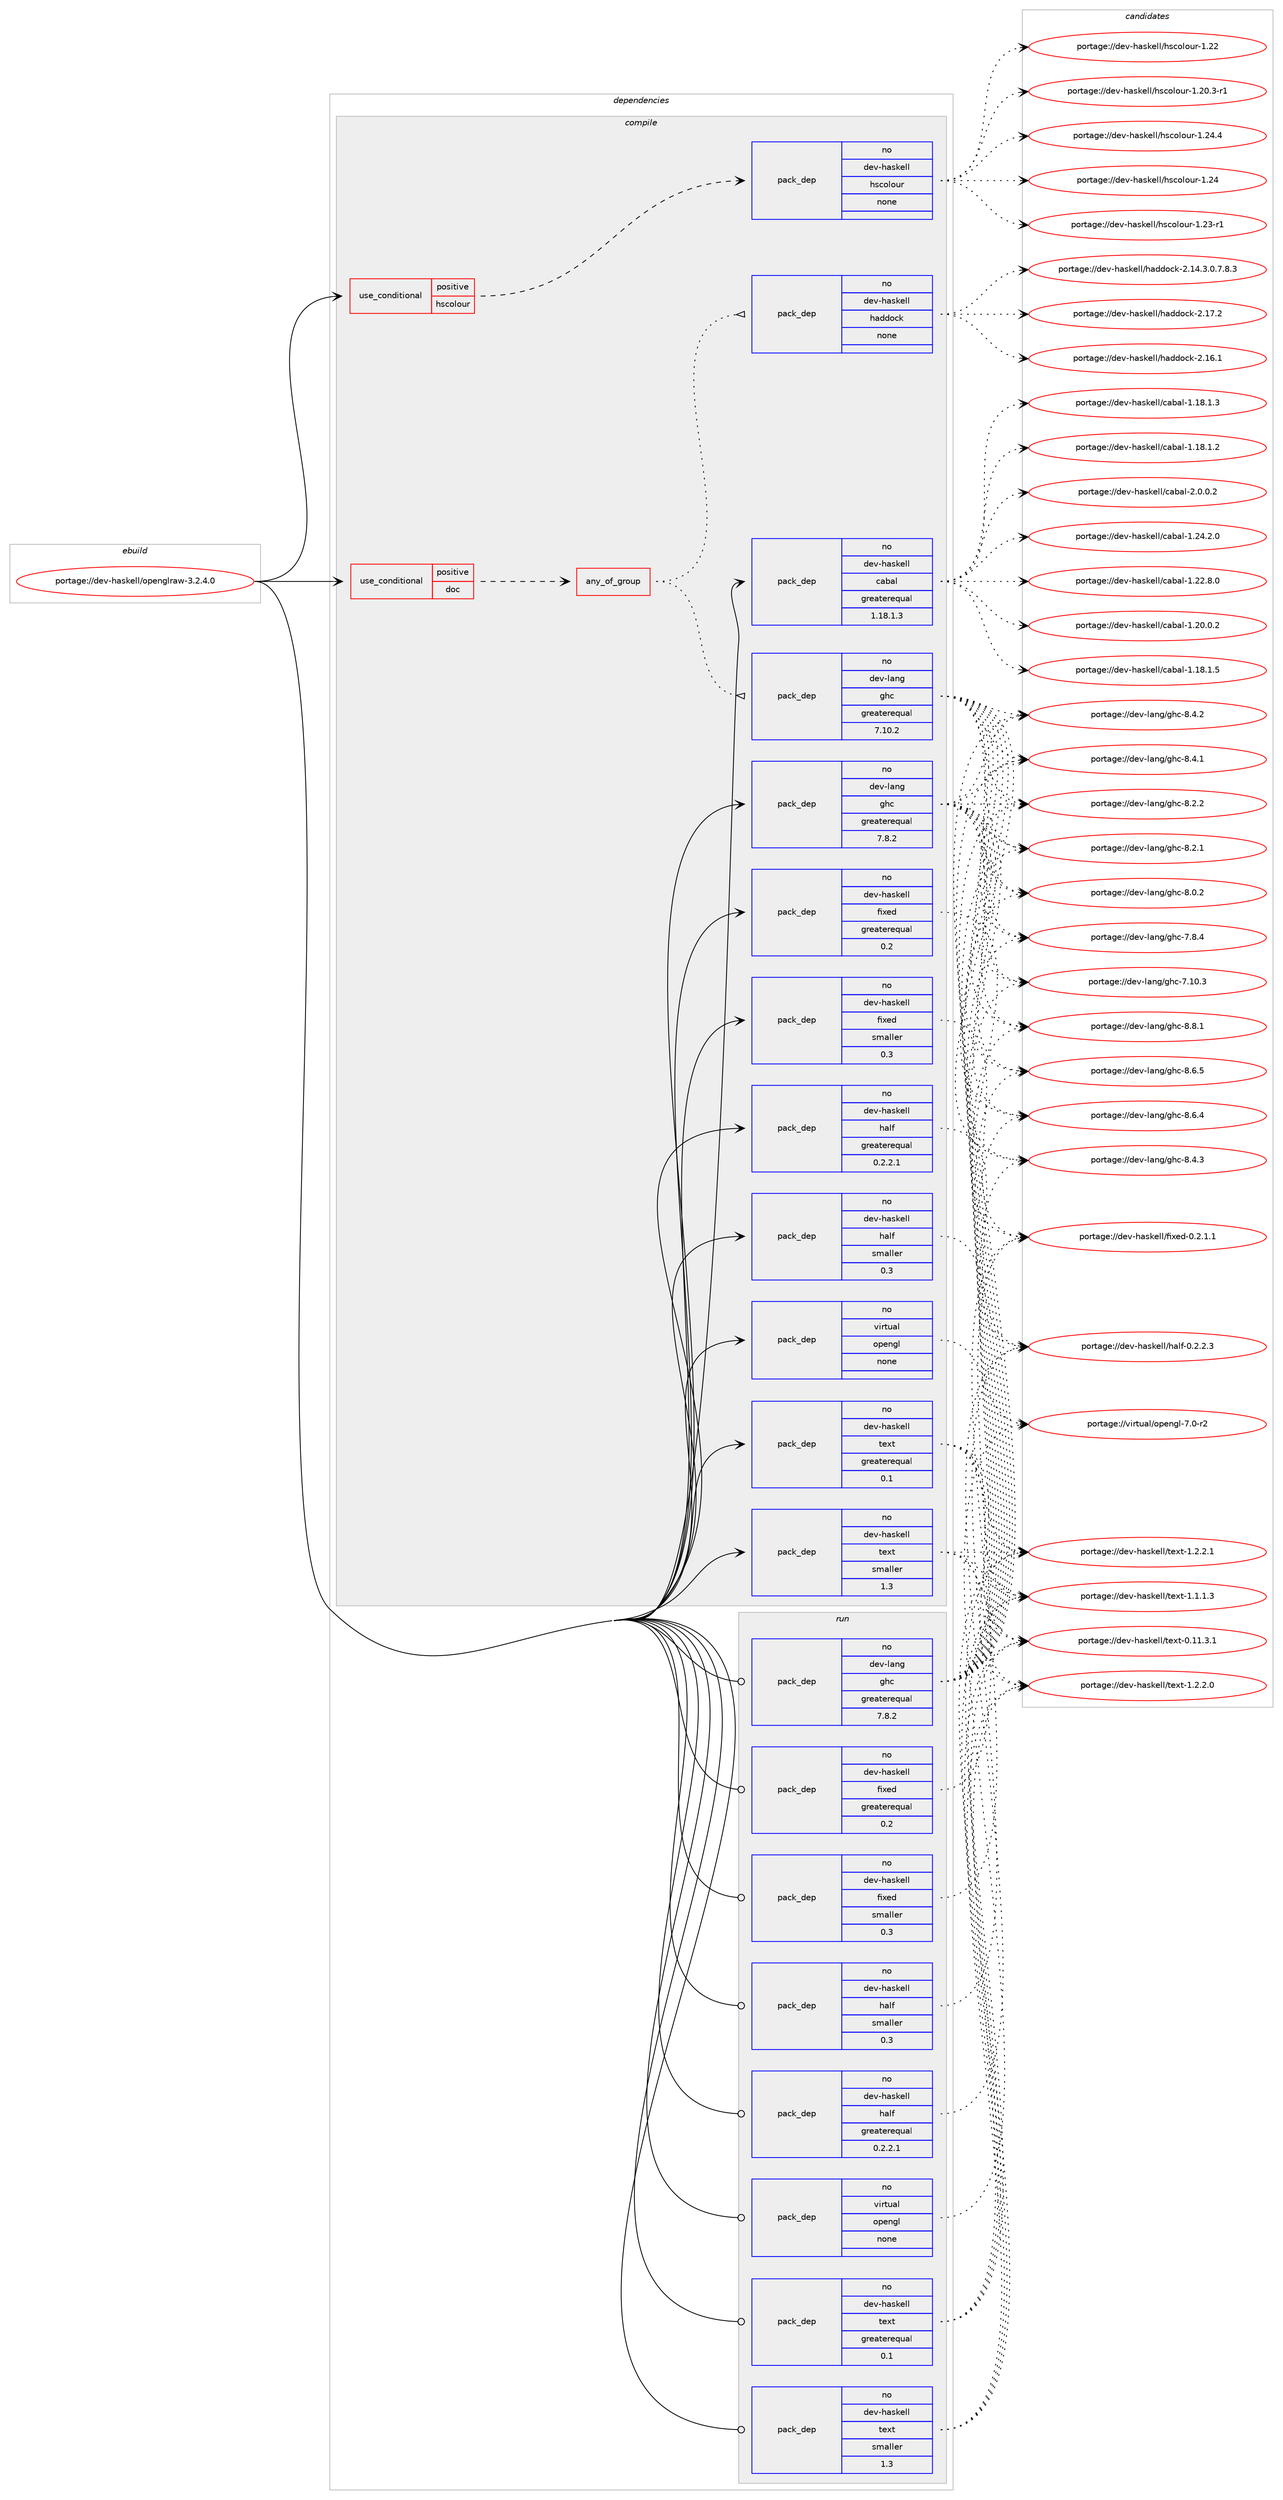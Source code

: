 digraph prolog {

# *************
# Graph options
# *************

newrank=true;
concentrate=true;
compound=true;
graph [rankdir=LR,fontname=Helvetica,fontsize=10,ranksep=1.5];#, ranksep=2.5, nodesep=0.2];
edge  [arrowhead=vee];
node  [fontname=Helvetica,fontsize=10];

# **********
# The ebuild
# **********

subgraph cluster_leftcol {
color=gray;
label=<<i>ebuild</i>>;
id [label="portage://dev-haskell/openglraw-3.2.4.0", color=red, width=4, href="../dev-haskell/openglraw-3.2.4.0.svg"];
}

# ****************
# The dependencies
# ****************

subgraph cluster_midcol {
color=gray;
label=<<i>dependencies</i>>;
subgraph cluster_compile {
fillcolor="#eeeeee";
style=filled;
label=<<i>compile</i>>;
subgraph cond132462 {
dependency550223 [label=<<TABLE BORDER="0" CELLBORDER="1" CELLSPACING="0" CELLPADDING="4"><TR><TD ROWSPAN="3" CELLPADDING="10">use_conditional</TD></TR><TR><TD>positive</TD></TR><TR><TD>doc</TD></TR></TABLE>>, shape=none, color=red];
subgraph any5972 {
dependency550224 [label=<<TABLE BORDER="0" CELLBORDER="1" CELLSPACING="0" CELLPADDING="4"><TR><TD CELLPADDING="10">any_of_group</TD></TR></TABLE>>, shape=none, color=red];subgraph pack411552 {
dependency550225 [label=<<TABLE BORDER="0" CELLBORDER="1" CELLSPACING="0" CELLPADDING="4" WIDTH="220"><TR><TD ROWSPAN="6" CELLPADDING="30">pack_dep</TD></TR><TR><TD WIDTH="110">no</TD></TR><TR><TD>dev-haskell</TD></TR><TR><TD>haddock</TD></TR><TR><TD>none</TD></TR><TR><TD></TD></TR></TABLE>>, shape=none, color=blue];
}
dependency550224:e -> dependency550225:w [weight=20,style="dotted",arrowhead="oinv"];
subgraph pack411553 {
dependency550226 [label=<<TABLE BORDER="0" CELLBORDER="1" CELLSPACING="0" CELLPADDING="4" WIDTH="220"><TR><TD ROWSPAN="6" CELLPADDING="30">pack_dep</TD></TR><TR><TD WIDTH="110">no</TD></TR><TR><TD>dev-lang</TD></TR><TR><TD>ghc</TD></TR><TR><TD>greaterequal</TD></TR><TR><TD>7.10.2</TD></TR></TABLE>>, shape=none, color=blue];
}
dependency550224:e -> dependency550226:w [weight=20,style="dotted",arrowhead="oinv"];
}
dependency550223:e -> dependency550224:w [weight=20,style="dashed",arrowhead="vee"];
}
id:e -> dependency550223:w [weight=20,style="solid",arrowhead="vee"];
subgraph cond132463 {
dependency550227 [label=<<TABLE BORDER="0" CELLBORDER="1" CELLSPACING="0" CELLPADDING="4"><TR><TD ROWSPAN="3" CELLPADDING="10">use_conditional</TD></TR><TR><TD>positive</TD></TR><TR><TD>hscolour</TD></TR></TABLE>>, shape=none, color=red];
subgraph pack411554 {
dependency550228 [label=<<TABLE BORDER="0" CELLBORDER="1" CELLSPACING="0" CELLPADDING="4" WIDTH="220"><TR><TD ROWSPAN="6" CELLPADDING="30">pack_dep</TD></TR><TR><TD WIDTH="110">no</TD></TR><TR><TD>dev-haskell</TD></TR><TR><TD>hscolour</TD></TR><TR><TD>none</TD></TR><TR><TD></TD></TR></TABLE>>, shape=none, color=blue];
}
dependency550227:e -> dependency550228:w [weight=20,style="dashed",arrowhead="vee"];
}
id:e -> dependency550227:w [weight=20,style="solid",arrowhead="vee"];
subgraph pack411555 {
dependency550229 [label=<<TABLE BORDER="0" CELLBORDER="1" CELLSPACING="0" CELLPADDING="4" WIDTH="220"><TR><TD ROWSPAN="6" CELLPADDING="30">pack_dep</TD></TR><TR><TD WIDTH="110">no</TD></TR><TR><TD>dev-haskell</TD></TR><TR><TD>cabal</TD></TR><TR><TD>greaterequal</TD></TR><TR><TD>1.18.1.3</TD></TR></TABLE>>, shape=none, color=blue];
}
id:e -> dependency550229:w [weight=20,style="solid",arrowhead="vee"];
subgraph pack411556 {
dependency550230 [label=<<TABLE BORDER="0" CELLBORDER="1" CELLSPACING="0" CELLPADDING="4" WIDTH="220"><TR><TD ROWSPAN="6" CELLPADDING="30">pack_dep</TD></TR><TR><TD WIDTH="110">no</TD></TR><TR><TD>dev-haskell</TD></TR><TR><TD>fixed</TD></TR><TR><TD>greaterequal</TD></TR><TR><TD>0.2</TD></TR></TABLE>>, shape=none, color=blue];
}
id:e -> dependency550230:w [weight=20,style="solid",arrowhead="vee"];
subgraph pack411557 {
dependency550231 [label=<<TABLE BORDER="0" CELLBORDER="1" CELLSPACING="0" CELLPADDING="4" WIDTH="220"><TR><TD ROWSPAN="6" CELLPADDING="30">pack_dep</TD></TR><TR><TD WIDTH="110">no</TD></TR><TR><TD>dev-haskell</TD></TR><TR><TD>fixed</TD></TR><TR><TD>smaller</TD></TR><TR><TD>0.3</TD></TR></TABLE>>, shape=none, color=blue];
}
id:e -> dependency550231:w [weight=20,style="solid",arrowhead="vee"];
subgraph pack411558 {
dependency550232 [label=<<TABLE BORDER="0" CELLBORDER="1" CELLSPACING="0" CELLPADDING="4" WIDTH="220"><TR><TD ROWSPAN="6" CELLPADDING="30">pack_dep</TD></TR><TR><TD WIDTH="110">no</TD></TR><TR><TD>dev-haskell</TD></TR><TR><TD>half</TD></TR><TR><TD>greaterequal</TD></TR><TR><TD>0.2.2.1</TD></TR></TABLE>>, shape=none, color=blue];
}
id:e -> dependency550232:w [weight=20,style="solid",arrowhead="vee"];
subgraph pack411559 {
dependency550233 [label=<<TABLE BORDER="0" CELLBORDER="1" CELLSPACING="0" CELLPADDING="4" WIDTH="220"><TR><TD ROWSPAN="6" CELLPADDING="30">pack_dep</TD></TR><TR><TD WIDTH="110">no</TD></TR><TR><TD>dev-haskell</TD></TR><TR><TD>half</TD></TR><TR><TD>smaller</TD></TR><TR><TD>0.3</TD></TR></TABLE>>, shape=none, color=blue];
}
id:e -> dependency550233:w [weight=20,style="solid",arrowhead="vee"];
subgraph pack411560 {
dependency550234 [label=<<TABLE BORDER="0" CELLBORDER="1" CELLSPACING="0" CELLPADDING="4" WIDTH="220"><TR><TD ROWSPAN="6" CELLPADDING="30">pack_dep</TD></TR><TR><TD WIDTH="110">no</TD></TR><TR><TD>dev-haskell</TD></TR><TR><TD>text</TD></TR><TR><TD>greaterequal</TD></TR><TR><TD>0.1</TD></TR></TABLE>>, shape=none, color=blue];
}
id:e -> dependency550234:w [weight=20,style="solid",arrowhead="vee"];
subgraph pack411561 {
dependency550235 [label=<<TABLE BORDER="0" CELLBORDER="1" CELLSPACING="0" CELLPADDING="4" WIDTH="220"><TR><TD ROWSPAN="6" CELLPADDING="30">pack_dep</TD></TR><TR><TD WIDTH="110">no</TD></TR><TR><TD>dev-haskell</TD></TR><TR><TD>text</TD></TR><TR><TD>smaller</TD></TR><TR><TD>1.3</TD></TR></TABLE>>, shape=none, color=blue];
}
id:e -> dependency550235:w [weight=20,style="solid",arrowhead="vee"];
subgraph pack411562 {
dependency550236 [label=<<TABLE BORDER="0" CELLBORDER="1" CELLSPACING="0" CELLPADDING="4" WIDTH="220"><TR><TD ROWSPAN="6" CELLPADDING="30">pack_dep</TD></TR><TR><TD WIDTH="110">no</TD></TR><TR><TD>dev-lang</TD></TR><TR><TD>ghc</TD></TR><TR><TD>greaterequal</TD></TR><TR><TD>7.8.2</TD></TR></TABLE>>, shape=none, color=blue];
}
id:e -> dependency550236:w [weight=20,style="solid",arrowhead="vee"];
subgraph pack411563 {
dependency550237 [label=<<TABLE BORDER="0" CELLBORDER="1" CELLSPACING="0" CELLPADDING="4" WIDTH="220"><TR><TD ROWSPAN="6" CELLPADDING="30">pack_dep</TD></TR><TR><TD WIDTH="110">no</TD></TR><TR><TD>virtual</TD></TR><TR><TD>opengl</TD></TR><TR><TD>none</TD></TR><TR><TD></TD></TR></TABLE>>, shape=none, color=blue];
}
id:e -> dependency550237:w [weight=20,style="solid",arrowhead="vee"];
}
subgraph cluster_compileandrun {
fillcolor="#eeeeee";
style=filled;
label=<<i>compile and run</i>>;
}
subgraph cluster_run {
fillcolor="#eeeeee";
style=filled;
label=<<i>run</i>>;
subgraph pack411564 {
dependency550238 [label=<<TABLE BORDER="0" CELLBORDER="1" CELLSPACING="0" CELLPADDING="4" WIDTH="220"><TR><TD ROWSPAN="6" CELLPADDING="30">pack_dep</TD></TR><TR><TD WIDTH="110">no</TD></TR><TR><TD>dev-haskell</TD></TR><TR><TD>fixed</TD></TR><TR><TD>greaterequal</TD></TR><TR><TD>0.2</TD></TR></TABLE>>, shape=none, color=blue];
}
id:e -> dependency550238:w [weight=20,style="solid",arrowhead="odot"];
subgraph pack411565 {
dependency550239 [label=<<TABLE BORDER="0" CELLBORDER="1" CELLSPACING="0" CELLPADDING="4" WIDTH="220"><TR><TD ROWSPAN="6" CELLPADDING="30">pack_dep</TD></TR><TR><TD WIDTH="110">no</TD></TR><TR><TD>dev-haskell</TD></TR><TR><TD>fixed</TD></TR><TR><TD>smaller</TD></TR><TR><TD>0.3</TD></TR></TABLE>>, shape=none, color=blue];
}
id:e -> dependency550239:w [weight=20,style="solid",arrowhead="odot"];
subgraph pack411566 {
dependency550240 [label=<<TABLE BORDER="0" CELLBORDER="1" CELLSPACING="0" CELLPADDING="4" WIDTH="220"><TR><TD ROWSPAN="6" CELLPADDING="30">pack_dep</TD></TR><TR><TD WIDTH="110">no</TD></TR><TR><TD>dev-haskell</TD></TR><TR><TD>half</TD></TR><TR><TD>greaterequal</TD></TR><TR><TD>0.2.2.1</TD></TR></TABLE>>, shape=none, color=blue];
}
id:e -> dependency550240:w [weight=20,style="solid",arrowhead="odot"];
subgraph pack411567 {
dependency550241 [label=<<TABLE BORDER="0" CELLBORDER="1" CELLSPACING="0" CELLPADDING="4" WIDTH="220"><TR><TD ROWSPAN="6" CELLPADDING="30">pack_dep</TD></TR><TR><TD WIDTH="110">no</TD></TR><TR><TD>dev-haskell</TD></TR><TR><TD>half</TD></TR><TR><TD>smaller</TD></TR><TR><TD>0.3</TD></TR></TABLE>>, shape=none, color=blue];
}
id:e -> dependency550241:w [weight=20,style="solid",arrowhead="odot"];
subgraph pack411568 {
dependency550242 [label=<<TABLE BORDER="0" CELLBORDER="1" CELLSPACING="0" CELLPADDING="4" WIDTH="220"><TR><TD ROWSPAN="6" CELLPADDING="30">pack_dep</TD></TR><TR><TD WIDTH="110">no</TD></TR><TR><TD>dev-haskell</TD></TR><TR><TD>text</TD></TR><TR><TD>greaterequal</TD></TR><TR><TD>0.1</TD></TR></TABLE>>, shape=none, color=blue];
}
id:e -> dependency550242:w [weight=20,style="solid",arrowhead="odot"];
subgraph pack411569 {
dependency550243 [label=<<TABLE BORDER="0" CELLBORDER="1" CELLSPACING="0" CELLPADDING="4" WIDTH="220"><TR><TD ROWSPAN="6" CELLPADDING="30">pack_dep</TD></TR><TR><TD WIDTH="110">no</TD></TR><TR><TD>dev-haskell</TD></TR><TR><TD>text</TD></TR><TR><TD>smaller</TD></TR><TR><TD>1.3</TD></TR></TABLE>>, shape=none, color=blue];
}
id:e -> dependency550243:w [weight=20,style="solid",arrowhead="odot"];
subgraph pack411570 {
dependency550244 [label=<<TABLE BORDER="0" CELLBORDER="1" CELLSPACING="0" CELLPADDING="4" WIDTH="220"><TR><TD ROWSPAN="6" CELLPADDING="30">pack_dep</TD></TR><TR><TD WIDTH="110">no</TD></TR><TR><TD>dev-lang</TD></TR><TR><TD>ghc</TD></TR><TR><TD>greaterequal</TD></TR><TR><TD>7.8.2</TD></TR></TABLE>>, shape=none, color=blue];
}
id:e -> dependency550244:w [weight=20,style="solid",arrowhead="odot"];
subgraph pack411571 {
dependency550245 [label=<<TABLE BORDER="0" CELLBORDER="1" CELLSPACING="0" CELLPADDING="4" WIDTH="220"><TR><TD ROWSPAN="6" CELLPADDING="30">pack_dep</TD></TR><TR><TD WIDTH="110">no</TD></TR><TR><TD>virtual</TD></TR><TR><TD>opengl</TD></TR><TR><TD>none</TD></TR><TR><TD></TD></TR></TABLE>>, shape=none, color=blue];
}
id:e -> dependency550245:w [weight=20,style="solid",arrowhead="odot"];
}
}

# **************
# The candidates
# **************

subgraph cluster_choices {
rank=same;
color=gray;
label=<<i>candidates</i>>;

subgraph choice411552 {
color=black;
nodesep=1;
choice100101118451049711510710110810847104971001001119910745504649554650 [label="portage://dev-haskell/haddock-2.17.2", color=red, width=4,href="../dev-haskell/haddock-2.17.2.svg"];
choice100101118451049711510710110810847104971001001119910745504649544649 [label="portage://dev-haskell/haddock-2.16.1", color=red, width=4,href="../dev-haskell/haddock-2.16.1.svg"];
choice1001011184510497115107101108108471049710010011199107455046495246514648465546564651 [label="portage://dev-haskell/haddock-2.14.3.0.7.8.3", color=red, width=4,href="../dev-haskell/haddock-2.14.3.0.7.8.3.svg"];
dependency550225:e -> choice100101118451049711510710110810847104971001001119910745504649554650:w [style=dotted,weight="100"];
dependency550225:e -> choice100101118451049711510710110810847104971001001119910745504649544649:w [style=dotted,weight="100"];
dependency550225:e -> choice1001011184510497115107101108108471049710010011199107455046495246514648465546564651:w [style=dotted,weight="100"];
}
subgraph choice411553 {
color=black;
nodesep=1;
choice10010111845108971101034710310499455646564649 [label="portage://dev-lang/ghc-8.8.1", color=red, width=4,href="../dev-lang/ghc-8.8.1.svg"];
choice10010111845108971101034710310499455646544653 [label="portage://dev-lang/ghc-8.6.5", color=red, width=4,href="../dev-lang/ghc-8.6.5.svg"];
choice10010111845108971101034710310499455646544652 [label="portage://dev-lang/ghc-8.6.4", color=red, width=4,href="../dev-lang/ghc-8.6.4.svg"];
choice10010111845108971101034710310499455646524651 [label="portage://dev-lang/ghc-8.4.3", color=red, width=4,href="../dev-lang/ghc-8.4.3.svg"];
choice10010111845108971101034710310499455646524650 [label="portage://dev-lang/ghc-8.4.2", color=red, width=4,href="../dev-lang/ghc-8.4.2.svg"];
choice10010111845108971101034710310499455646524649 [label="portage://dev-lang/ghc-8.4.1", color=red, width=4,href="../dev-lang/ghc-8.4.1.svg"];
choice10010111845108971101034710310499455646504650 [label="portage://dev-lang/ghc-8.2.2", color=red, width=4,href="../dev-lang/ghc-8.2.2.svg"];
choice10010111845108971101034710310499455646504649 [label="portage://dev-lang/ghc-8.2.1", color=red, width=4,href="../dev-lang/ghc-8.2.1.svg"];
choice10010111845108971101034710310499455646484650 [label="portage://dev-lang/ghc-8.0.2", color=red, width=4,href="../dev-lang/ghc-8.0.2.svg"];
choice10010111845108971101034710310499455546564652 [label="portage://dev-lang/ghc-7.8.4", color=red, width=4,href="../dev-lang/ghc-7.8.4.svg"];
choice1001011184510897110103471031049945554649484651 [label="portage://dev-lang/ghc-7.10.3", color=red, width=4,href="../dev-lang/ghc-7.10.3.svg"];
dependency550226:e -> choice10010111845108971101034710310499455646564649:w [style=dotted,weight="100"];
dependency550226:e -> choice10010111845108971101034710310499455646544653:w [style=dotted,weight="100"];
dependency550226:e -> choice10010111845108971101034710310499455646544652:w [style=dotted,weight="100"];
dependency550226:e -> choice10010111845108971101034710310499455646524651:w [style=dotted,weight="100"];
dependency550226:e -> choice10010111845108971101034710310499455646524650:w [style=dotted,weight="100"];
dependency550226:e -> choice10010111845108971101034710310499455646524649:w [style=dotted,weight="100"];
dependency550226:e -> choice10010111845108971101034710310499455646504650:w [style=dotted,weight="100"];
dependency550226:e -> choice10010111845108971101034710310499455646504649:w [style=dotted,weight="100"];
dependency550226:e -> choice10010111845108971101034710310499455646484650:w [style=dotted,weight="100"];
dependency550226:e -> choice10010111845108971101034710310499455546564652:w [style=dotted,weight="100"];
dependency550226:e -> choice1001011184510897110103471031049945554649484651:w [style=dotted,weight="100"];
}
subgraph choice411554 {
color=black;
nodesep=1;
choice1001011184510497115107101108108471041159911110811111711445494650524652 [label="portage://dev-haskell/hscolour-1.24.4", color=red, width=4,href="../dev-haskell/hscolour-1.24.4.svg"];
choice100101118451049711510710110810847104115991111081111171144549465052 [label="portage://dev-haskell/hscolour-1.24", color=red, width=4,href="../dev-haskell/hscolour-1.24.svg"];
choice1001011184510497115107101108108471041159911110811111711445494650514511449 [label="portage://dev-haskell/hscolour-1.23-r1", color=red, width=4,href="../dev-haskell/hscolour-1.23-r1.svg"];
choice100101118451049711510710110810847104115991111081111171144549465050 [label="portage://dev-haskell/hscolour-1.22", color=red, width=4,href="../dev-haskell/hscolour-1.22.svg"];
choice10010111845104971151071011081084710411599111108111117114454946504846514511449 [label="portage://dev-haskell/hscolour-1.20.3-r1", color=red, width=4,href="../dev-haskell/hscolour-1.20.3-r1.svg"];
dependency550228:e -> choice1001011184510497115107101108108471041159911110811111711445494650524652:w [style=dotted,weight="100"];
dependency550228:e -> choice100101118451049711510710110810847104115991111081111171144549465052:w [style=dotted,weight="100"];
dependency550228:e -> choice1001011184510497115107101108108471041159911110811111711445494650514511449:w [style=dotted,weight="100"];
dependency550228:e -> choice100101118451049711510710110810847104115991111081111171144549465050:w [style=dotted,weight="100"];
dependency550228:e -> choice10010111845104971151071011081084710411599111108111117114454946504846514511449:w [style=dotted,weight="100"];
}
subgraph choice411555 {
color=black;
nodesep=1;
choice100101118451049711510710110810847999798971084550464846484650 [label="portage://dev-haskell/cabal-2.0.0.2", color=red, width=4,href="../dev-haskell/cabal-2.0.0.2.svg"];
choice10010111845104971151071011081084799979897108454946505246504648 [label="portage://dev-haskell/cabal-1.24.2.0", color=red, width=4,href="../dev-haskell/cabal-1.24.2.0.svg"];
choice10010111845104971151071011081084799979897108454946505046564648 [label="portage://dev-haskell/cabal-1.22.8.0", color=red, width=4,href="../dev-haskell/cabal-1.22.8.0.svg"];
choice10010111845104971151071011081084799979897108454946504846484650 [label="portage://dev-haskell/cabal-1.20.0.2", color=red, width=4,href="../dev-haskell/cabal-1.20.0.2.svg"];
choice10010111845104971151071011081084799979897108454946495646494653 [label="portage://dev-haskell/cabal-1.18.1.5", color=red, width=4,href="../dev-haskell/cabal-1.18.1.5.svg"];
choice10010111845104971151071011081084799979897108454946495646494651 [label="portage://dev-haskell/cabal-1.18.1.3", color=red, width=4,href="../dev-haskell/cabal-1.18.1.3.svg"];
choice10010111845104971151071011081084799979897108454946495646494650 [label="portage://dev-haskell/cabal-1.18.1.2", color=red, width=4,href="../dev-haskell/cabal-1.18.1.2.svg"];
dependency550229:e -> choice100101118451049711510710110810847999798971084550464846484650:w [style=dotted,weight="100"];
dependency550229:e -> choice10010111845104971151071011081084799979897108454946505246504648:w [style=dotted,weight="100"];
dependency550229:e -> choice10010111845104971151071011081084799979897108454946505046564648:w [style=dotted,weight="100"];
dependency550229:e -> choice10010111845104971151071011081084799979897108454946504846484650:w [style=dotted,weight="100"];
dependency550229:e -> choice10010111845104971151071011081084799979897108454946495646494653:w [style=dotted,weight="100"];
dependency550229:e -> choice10010111845104971151071011081084799979897108454946495646494651:w [style=dotted,weight="100"];
dependency550229:e -> choice10010111845104971151071011081084799979897108454946495646494650:w [style=dotted,weight="100"];
}
subgraph choice411556 {
color=black;
nodesep=1;
choice1001011184510497115107101108108471021051201011004548465046494649 [label="portage://dev-haskell/fixed-0.2.1.1", color=red, width=4,href="../dev-haskell/fixed-0.2.1.1.svg"];
dependency550230:e -> choice1001011184510497115107101108108471021051201011004548465046494649:w [style=dotted,weight="100"];
}
subgraph choice411557 {
color=black;
nodesep=1;
choice1001011184510497115107101108108471021051201011004548465046494649 [label="portage://dev-haskell/fixed-0.2.1.1", color=red, width=4,href="../dev-haskell/fixed-0.2.1.1.svg"];
dependency550231:e -> choice1001011184510497115107101108108471021051201011004548465046494649:w [style=dotted,weight="100"];
}
subgraph choice411558 {
color=black;
nodesep=1;
choice100101118451049711510710110810847104971081024548465046504651 [label="portage://dev-haskell/half-0.2.2.3", color=red, width=4,href="../dev-haskell/half-0.2.2.3.svg"];
dependency550232:e -> choice100101118451049711510710110810847104971081024548465046504651:w [style=dotted,weight="100"];
}
subgraph choice411559 {
color=black;
nodesep=1;
choice100101118451049711510710110810847104971081024548465046504651 [label="portage://dev-haskell/half-0.2.2.3", color=red, width=4,href="../dev-haskell/half-0.2.2.3.svg"];
dependency550233:e -> choice100101118451049711510710110810847104971081024548465046504651:w [style=dotted,weight="100"];
}
subgraph choice411560 {
color=black;
nodesep=1;
choice1001011184510497115107101108108471161011201164549465046504649 [label="portage://dev-haskell/text-1.2.2.1", color=red, width=4,href="../dev-haskell/text-1.2.2.1.svg"];
choice1001011184510497115107101108108471161011201164549465046504648 [label="portage://dev-haskell/text-1.2.2.0", color=red, width=4,href="../dev-haskell/text-1.2.2.0.svg"];
choice1001011184510497115107101108108471161011201164549464946494651 [label="portage://dev-haskell/text-1.1.1.3", color=red, width=4,href="../dev-haskell/text-1.1.1.3.svg"];
choice100101118451049711510710110810847116101120116454846494946514649 [label="portage://dev-haskell/text-0.11.3.1", color=red, width=4,href="../dev-haskell/text-0.11.3.1.svg"];
dependency550234:e -> choice1001011184510497115107101108108471161011201164549465046504649:w [style=dotted,weight="100"];
dependency550234:e -> choice1001011184510497115107101108108471161011201164549465046504648:w [style=dotted,weight="100"];
dependency550234:e -> choice1001011184510497115107101108108471161011201164549464946494651:w [style=dotted,weight="100"];
dependency550234:e -> choice100101118451049711510710110810847116101120116454846494946514649:w [style=dotted,weight="100"];
}
subgraph choice411561 {
color=black;
nodesep=1;
choice1001011184510497115107101108108471161011201164549465046504649 [label="portage://dev-haskell/text-1.2.2.1", color=red, width=4,href="../dev-haskell/text-1.2.2.1.svg"];
choice1001011184510497115107101108108471161011201164549465046504648 [label="portage://dev-haskell/text-1.2.2.0", color=red, width=4,href="../dev-haskell/text-1.2.2.0.svg"];
choice1001011184510497115107101108108471161011201164549464946494651 [label="portage://dev-haskell/text-1.1.1.3", color=red, width=4,href="../dev-haskell/text-1.1.1.3.svg"];
choice100101118451049711510710110810847116101120116454846494946514649 [label="portage://dev-haskell/text-0.11.3.1", color=red, width=4,href="../dev-haskell/text-0.11.3.1.svg"];
dependency550235:e -> choice1001011184510497115107101108108471161011201164549465046504649:w [style=dotted,weight="100"];
dependency550235:e -> choice1001011184510497115107101108108471161011201164549465046504648:w [style=dotted,weight="100"];
dependency550235:e -> choice1001011184510497115107101108108471161011201164549464946494651:w [style=dotted,weight="100"];
dependency550235:e -> choice100101118451049711510710110810847116101120116454846494946514649:w [style=dotted,weight="100"];
}
subgraph choice411562 {
color=black;
nodesep=1;
choice10010111845108971101034710310499455646564649 [label="portage://dev-lang/ghc-8.8.1", color=red, width=4,href="../dev-lang/ghc-8.8.1.svg"];
choice10010111845108971101034710310499455646544653 [label="portage://dev-lang/ghc-8.6.5", color=red, width=4,href="../dev-lang/ghc-8.6.5.svg"];
choice10010111845108971101034710310499455646544652 [label="portage://dev-lang/ghc-8.6.4", color=red, width=4,href="../dev-lang/ghc-8.6.4.svg"];
choice10010111845108971101034710310499455646524651 [label="portage://dev-lang/ghc-8.4.3", color=red, width=4,href="../dev-lang/ghc-8.4.3.svg"];
choice10010111845108971101034710310499455646524650 [label="portage://dev-lang/ghc-8.4.2", color=red, width=4,href="../dev-lang/ghc-8.4.2.svg"];
choice10010111845108971101034710310499455646524649 [label="portage://dev-lang/ghc-8.4.1", color=red, width=4,href="../dev-lang/ghc-8.4.1.svg"];
choice10010111845108971101034710310499455646504650 [label="portage://dev-lang/ghc-8.2.2", color=red, width=4,href="../dev-lang/ghc-8.2.2.svg"];
choice10010111845108971101034710310499455646504649 [label="portage://dev-lang/ghc-8.2.1", color=red, width=4,href="../dev-lang/ghc-8.2.1.svg"];
choice10010111845108971101034710310499455646484650 [label="portage://dev-lang/ghc-8.0.2", color=red, width=4,href="../dev-lang/ghc-8.0.2.svg"];
choice10010111845108971101034710310499455546564652 [label="portage://dev-lang/ghc-7.8.4", color=red, width=4,href="../dev-lang/ghc-7.8.4.svg"];
choice1001011184510897110103471031049945554649484651 [label="portage://dev-lang/ghc-7.10.3", color=red, width=4,href="../dev-lang/ghc-7.10.3.svg"];
dependency550236:e -> choice10010111845108971101034710310499455646564649:w [style=dotted,weight="100"];
dependency550236:e -> choice10010111845108971101034710310499455646544653:w [style=dotted,weight="100"];
dependency550236:e -> choice10010111845108971101034710310499455646544652:w [style=dotted,weight="100"];
dependency550236:e -> choice10010111845108971101034710310499455646524651:w [style=dotted,weight="100"];
dependency550236:e -> choice10010111845108971101034710310499455646524650:w [style=dotted,weight="100"];
dependency550236:e -> choice10010111845108971101034710310499455646524649:w [style=dotted,weight="100"];
dependency550236:e -> choice10010111845108971101034710310499455646504650:w [style=dotted,weight="100"];
dependency550236:e -> choice10010111845108971101034710310499455646504649:w [style=dotted,weight="100"];
dependency550236:e -> choice10010111845108971101034710310499455646484650:w [style=dotted,weight="100"];
dependency550236:e -> choice10010111845108971101034710310499455546564652:w [style=dotted,weight="100"];
dependency550236:e -> choice1001011184510897110103471031049945554649484651:w [style=dotted,weight="100"];
}
subgraph choice411563 {
color=black;
nodesep=1;
choice1181051141161179710847111112101110103108455546484511450 [label="portage://virtual/opengl-7.0-r2", color=red, width=4,href="../virtual/opengl-7.0-r2.svg"];
dependency550237:e -> choice1181051141161179710847111112101110103108455546484511450:w [style=dotted,weight="100"];
}
subgraph choice411564 {
color=black;
nodesep=1;
choice1001011184510497115107101108108471021051201011004548465046494649 [label="portage://dev-haskell/fixed-0.2.1.1", color=red, width=4,href="../dev-haskell/fixed-0.2.1.1.svg"];
dependency550238:e -> choice1001011184510497115107101108108471021051201011004548465046494649:w [style=dotted,weight="100"];
}
subgraph choice411565 {
color=black;
nodesep=1;
choice1001011184510497115107101108108471021051201011004548465046494649 [label="portage://dev-haskell/fixed-0.2.1.1", color=red, width=4,href="../dev-haskell/fixed-0.2.1.1.svg"];
dependency550239:e -> choice1001011184510497115107101108108471021051201011004548465046494649:w [style=dotted,weight="100"];
}
subgraph choice411566 {
color=black;
nodesep=1;
choice100101118451049711510710110810847104971081024548465046504651 [label="portage://dev-haskell/half-0.2.2.3", color=red, width=4,href="../dev-haskell/half-0.2.2.3.svg"];
dependency550240:e -> choice100101118451049711510710110810847104971081024548465046504651:w [style=dotted,weight="100"];
}
subgraph choice411567 {
color=black;
nodesep=1;
choice100101118451049711510710110810847104971081024548465046504651 [label="portage://dev-haskell/half-0.2.2.3", color=red, width=4,href="../dev-haskell/half-0.2.2.3.svg"];
dependency550241:e -> choice100101118451049711510710110810847104971081024548465046504651:w [style=dotted,weight="100"];
}
subgraph choice411568 {
color=black;
nodesep=1;
choice1001011184510497115107101108108471161011201164549465046504649 [label="portage://dev-haskell/text-1.2.2.1", color=red, width=4,href="../dev-haskell/text-1.2.2.1.svg"];
choice1001011184510497115107101108108471161011201164549465046504648 [label="portage://dev-haskell/text-1.2.2.0", color=red, width=4,href="../dev-haskell/text-1.2.2.0.svg"];
choice1001011184510497115107101108108471161011201164549464946494651 [label="portage://dev-haskell/text-1.1.1.3", color=red, width=4,href="../dev-haskell/text-1.1.1.3.svg"];
choice100101118451049711510710110810847116101120116454846494946514649 [label="portage://dev-haskell/text-0.11.3.1", color=red, width=4,href="../dev-haskell/text-0.11.3.1.svg"];
dependency550242:e -> choice1001011184510497115107101108108471161011201164549465046504649:w [style=dotted,weight="100"];
dependency550242:e -> choice1001011184510497115107101108108471161011201164549465046504648:w [style=dotted,weight="100"];
dependency550242:e -> choice1001011184510497115107101108108471161011201164549464946494651:w [style=dotted,weight="100"];
dependency550242:e -> choice100101118451049711510710110810847116101120116454846494946514649:w [style=dotted,weight="100"];
}
subgraph choice411569 {
color=black;
nodesep=1;
choice1001011184510497115107101108108471161011201164549465046504649 [label="portage://dev-haskell/text-1.2.2.1", color=red, width=4,href="../dev-haskell/text-1.2.2.1.svg"];
choice1001011184510497115107101108108471161011201164549465046504648 [label="portage://dev-haskell/text-1.2.2.0", color=red, width=4,href="../dev-haskell/text-1.2.2.0.svg"];
choice1001011184510497115107101108108471161011201164549464946494651 [label="portage://dev-haskell/text-1.1.1.3", color=red, width=4,href="../dev-haskell/text-1.1.1.3.svg"];
choice100101118451049711510710110810847116101120116454846494946514649 [label="portage://dev-haskell/text-0.11.3.1", color=red, width=4,href="../dev-haskell/text-0.11.3.1.svg"];
dependency550243:e -> choice1001011184510497115107101108108471161011201164549465046504649:w [style=dotted,weight="100"];
dependency550243:e -> choice1001011184510497115107101108108471161011201164549465046504648:w [style=dotted,weight="100"];
dependency550243:e -> choice1001011184510497115107101108108471161011201164549464946494651:w [style=dotted,weight="100"];
dependency550243:e -> choice100101118451049711510710110810847116101120116454846494946514649:w [style=dotted,weight="100"];
}
subgraph choice411570 {
color=black;
nodesep=1;
choice10010111845108971101034710310499455646564649 [label="portage://dev-lang/ghc-8.8.1", color=red, width=4,href="../dev-lang/ghc-8.8.1.svg"];
choice10010111845108971101034710310499455646544653 [label="portage://dev-lang/ghc-8.6.5", color=red, width=4,href="../dev-lang/ghc-8.6.5.svg"];
choice10010111845108971101034710310499455646544652 [label="portage://dev-lang/ghc-8.6.4", color=red, width=4,href="../dev-lang/ghc-8.6.4.svg"];
choice10010111845108971101034710310499455646524651 [label="portage://dev-lang/ghc-8.4.3", color=red, width=4,href="../dev-lang/ghc-8.4.3.svg"];
choice10010111845108971101034710310499455646524650 [label="portage://dev-lang/ghc-8.4.2", color=red, width=4,href="../dev-lang/ghc-8.4.2.svg"];
choice10010111845108971101034710310499455646524649 [label="portage://dev-lang/ghc-8.4.1", color=red, width=4,href="../dev-lang/ghc-8.4.1.svg"];
choice10010111845108971101034710310499455646504650 [label="portage://dev-lang/ghc-8.2.2", color=red, width=4,href="../dev-lang/ghc-8.2.2.svg"];
choice10010111845108971101034710310499455646504649 [label="portage://dev-lang/ghc-8.2.1", color=red, width=4,href="../dev-lang/ghc-8.2.1.svg"];
choice10010111845108971101034710310499455646484650 [label="portage://dev-lang/ghc-8.0.2", color=red, width=4,href="../dev-lang/ghc-8.0.2.svg"];
choice10010111845108971101034710310499455546564652 [label="portage://dev-lang/ghc-7.8.4", color=red, width=4,href="../dev-lang/ghc-7.8.4.svg"];
choice1001011184510897110103471031049945554649484651 [label="portage://dev-lang/ghc-7.10.3", color=red, width=4,href="../dev-lang/ghc-7.10.3.svg"];
dependency550244:e -> choice10010111845108971101034710310499455646564649:w [style=dotted,weight="100"];
dependency550244:e -> choice10010111845108971101034710310499455646544653:w [style=dotted,weight="100"];
dependency550244:e -> choice10010111845108971101034710310499455646544652:w [style=dotted,weight="100"];
dependency550244:e -> choice10010111845108971101034710310499455646524651:w [style=dotted,weight="100"];
dependency550244:e -> choice10010111845108971101034710310499455646524650:w [style=dotted,weight="100"];
dependency550244:e -> choice10010111845108971101034710310499455646524649:w [style=dotted,weight="100"];
dependency550244:e -> choice10010111845108971101034710310499455646504650:w [style=dotted,weight="100"];
dependency550244:e -> choice10010111845108971101034710310499455646504649:w [style=dotted,weight="100"];
dependency550244:e -> choice10010111845108971101034710310499455646484650:w [style=dotted,weight="100"];
dependency550244:e -> choice10010111845108971101034710310499455546564652:w [style=dotted,weight="100"];
dependency550244:e -> choice1001011184510897110103471031049945554649484651:w [style=dotted,weight="100"];
}
subgraph choice411571 {
color=black;
nodesep=1;
choice1181051141161179710847111112101110103108455546484511450 [label="portage://virtual/opengl-7.0-r2", color=red, width=4,href="../virtual/opengl-7.0-r2.svg"];
dependency550245:e -> choice1181051141161179710847111112101110103108455546484511450:w [style=dotted,weight="100"];
}
}

}
